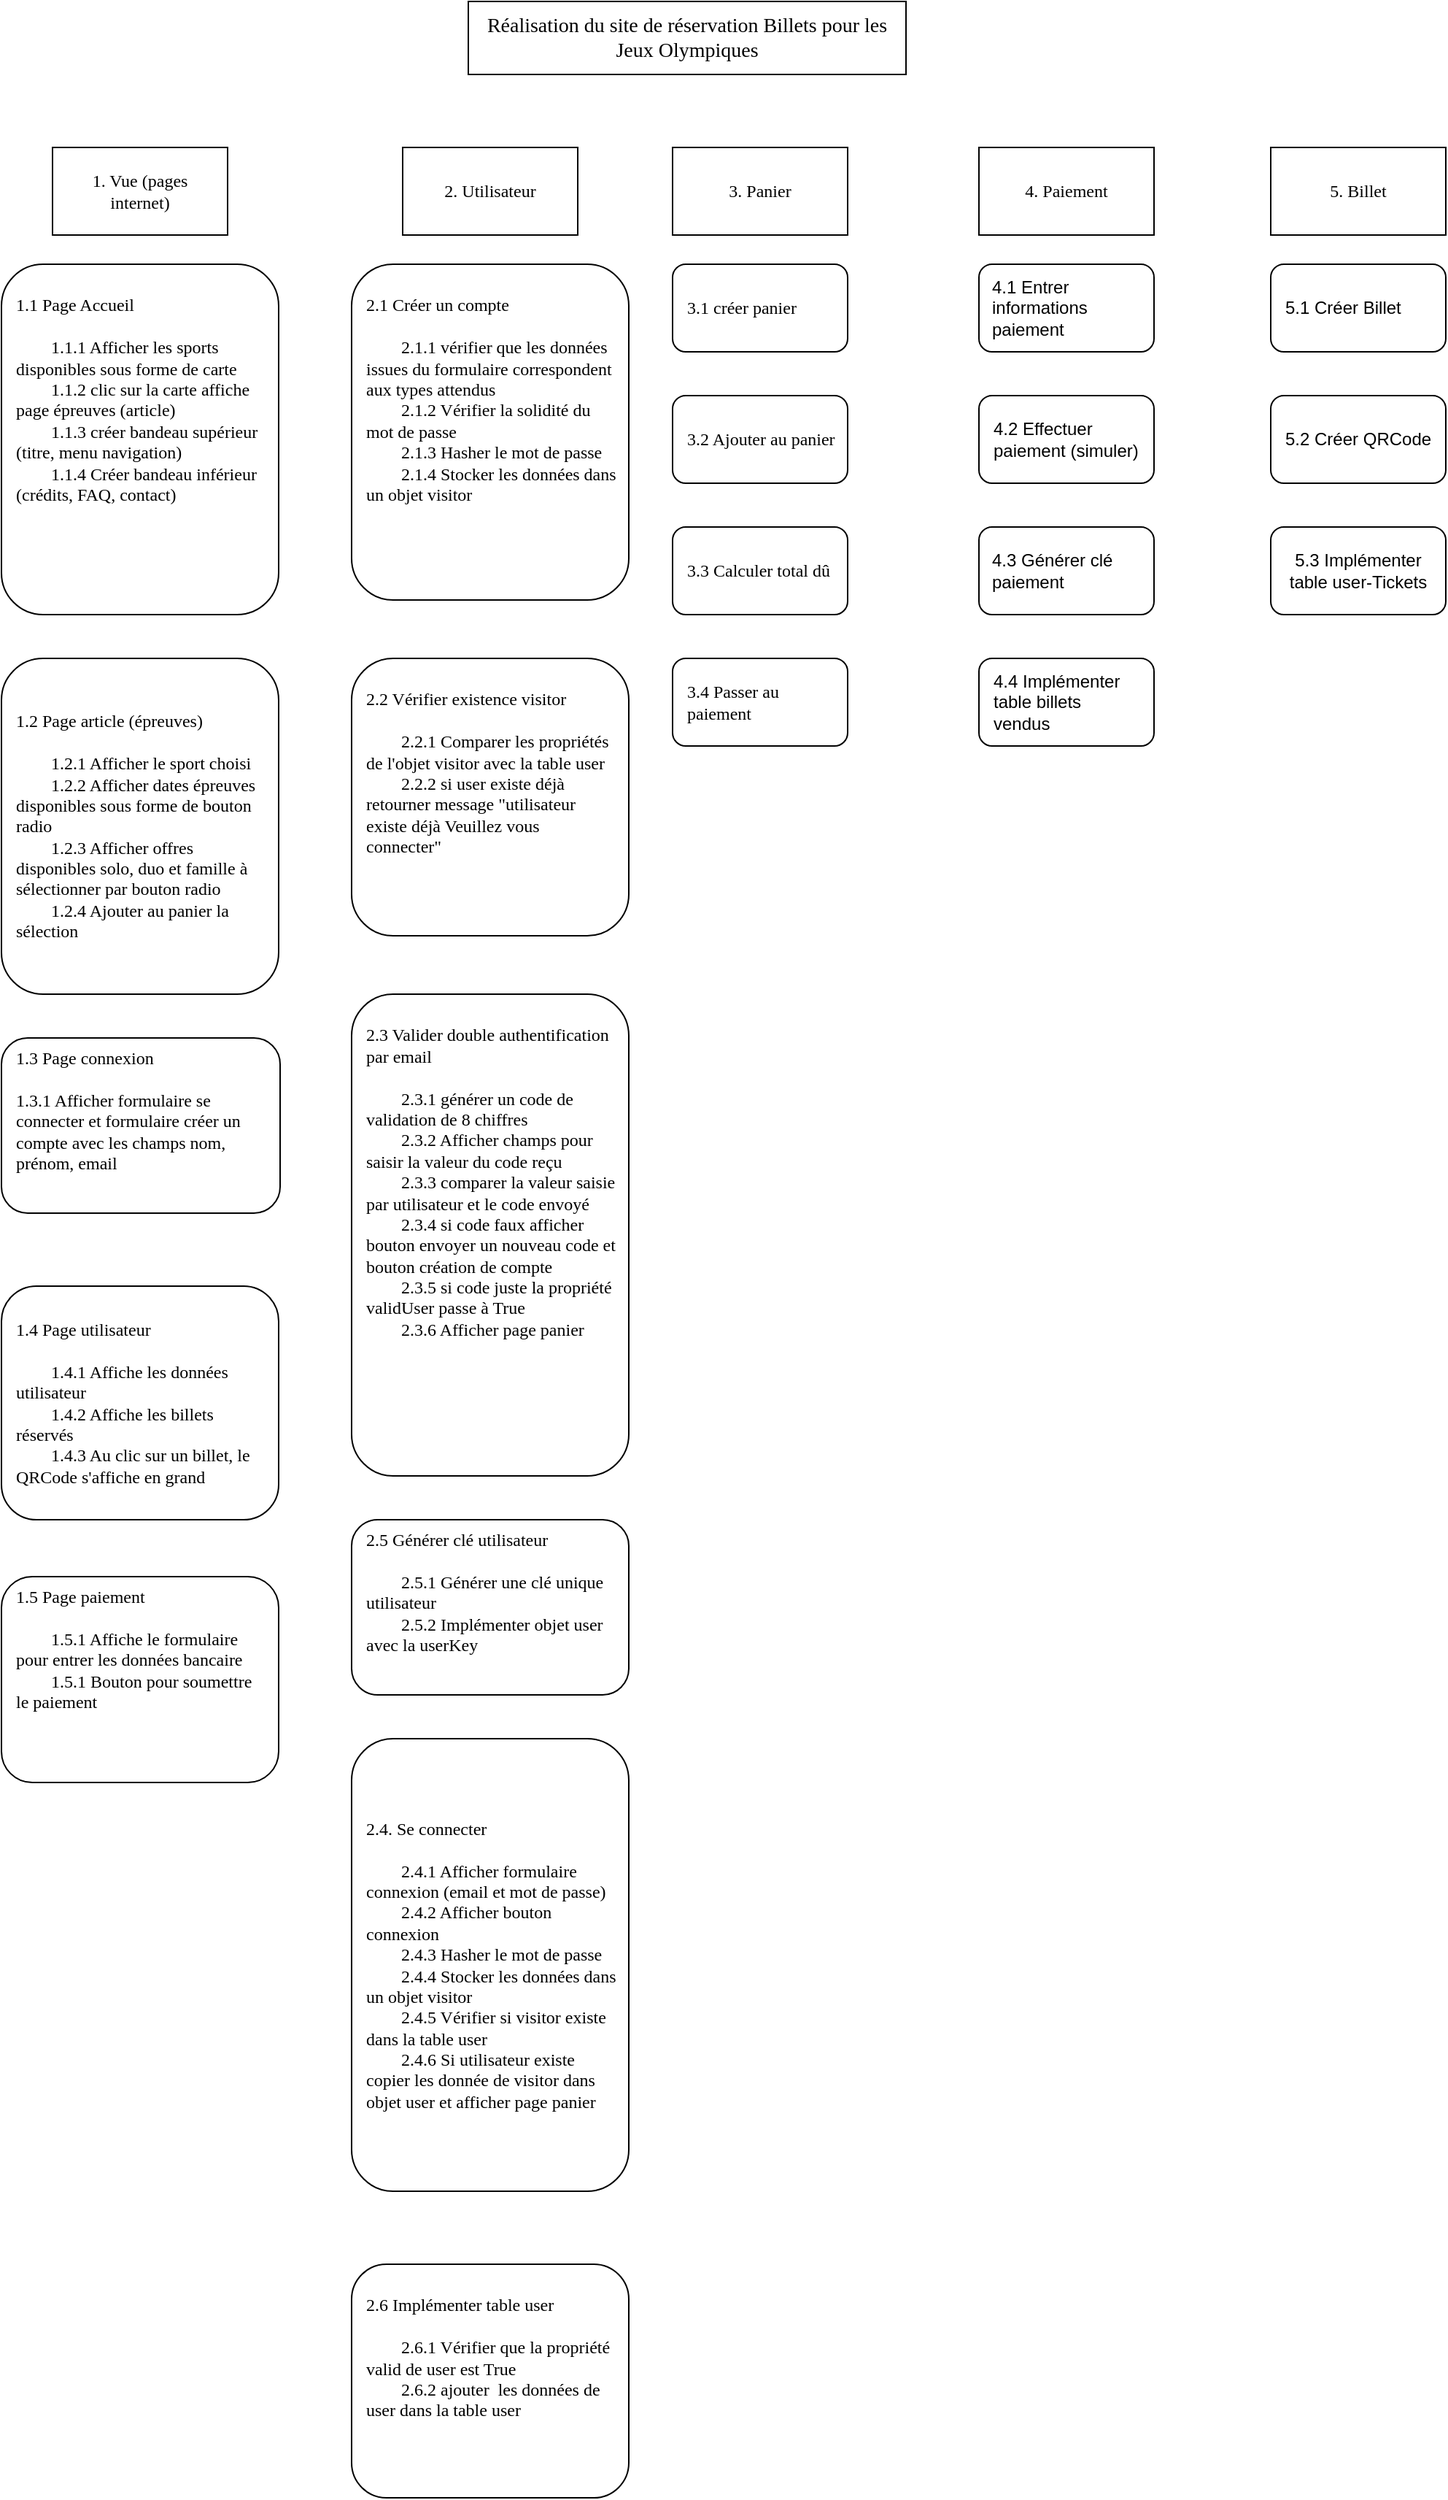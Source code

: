<mxfile version="24.2.5" type="github">
  <diagram name="Page-1" id="QU1jY9Tkd8GwuoRYvhUv">
    <mxGraphModel dx="794" dy="386" grid="1" gridSize="10" guides="1" tooltips="1" connect="1" arrows="1" fold="1" page="1" pageScale="1" pageWidth="827" pageHeight="1169" math="0" shadow="0">
      <root>
        <mxCell id="0" />
        <mxCell id="1" parent="0" />
        <mxCell id="j6DFhhQBlQ9trEZJzmF2-1" value="Réalisation du site de réservation Billets pour les Jeux Olympiques " style="rounded=0;whiteSpace=wrap;html=1;align=center;verticalAlign=middle;fontSize=14;fontFamily=Verdana;spacingLeft=8;spacingRight=8;" vertex="1" parent="1">
          <mxGeometry x="330" y="30" width="300" height="50" as="geometry" />
        </mxCell>
        <mxCell id="j6DFhhQBlQ9trEZJzmF2-2" value="1. Vue (pages internet) " style="rounded=0;whiteSpace=wrap;html=1;align=center;fontFamily=Verdana;spacingLeft=8;spacingRight=8;" vertex="1" parent="1">
          <mxGeometry x="45" y="130" width="120" height="60" as="geometry" />
        </mxCell>
        <mxCell id="j6DFhhQBlQ9trEZJzmF2-3" value="2. Utilisateur " style="rounded=0;whiteSpace=wrap;html=1;align=center;fontFamily=Verdana;spacingLeft=8;spacingRight=8;" vertex="1" parent="1">
          <mxGeometry x="285" y="130" width="120" height="60" as="geometry" />
        </mxCell>
        <mxCell id="j6DFhhQBlQ9trEZJzmF2-5" value="3. Panier " style="rounded=0;whiteSpace=wrap;html=1;align=center;fontFamily=Verdana;spacingLeft=8;spacingRight=8;" vertex="1" parent="1">
          <mxGeometry x="470" y="130" width="120" height="60" as="geometry" />
        </mxCell>
        <mxCell id="j6DFhhQBlQ9trEZJzmF2-6" value="4. Paiement" style="rounded=0;whiteSpace=wrap;html=1;align=center;fontFamily=Verdana;spacingLeft=8;spacingRight=8;" vertex="1" parent="1">
          <mxGeometry x="680" y="130" width="120" height="60" as="geometry" />
        </mxCell>
        <mxCell id="j6DFhhQBlQ9trEZJzmF2-7" value="5. Billet" style="rounded=0;whiteSpace=wrap;html=1;align=center;fontFamily=Verdana;spacingLeft=8;spacingRight=8;" vertex="1" parent="1">
          <mxGeometry x="880" y="130" width="120" height="60" as="geometry" />
        </mxCell>
        <mxCell id="j6DFhhQBlQ9trEZJzmF2-8" value="&lt;div&gt;&lt;br&gt;&lt;/div&gt;&lt;div&gt;1.1 Page Accueil&lt;/div&gt;&lt;div&gt;&amp;nbsp;&lt;br&gt;&lt;/div&gt;&lt;div&gt;&amp;nbsp;&lt;span style=&quot;white-space: pre;&quot;&gt;&#x9;&lt;/span&gt;1.1.1 Afficher les sports disponibles sous forme de carte &lt;br&gt;&lt;/div&gt;&lt;div&gt;&lt;span style=&quot;white-space: pre;&quot;&gt;&#x9;&lt;/span&gt;1.1.2 clic sur la carte affiche page épreuves (article)&lt;/div&gt;&lt;div&gt;&lt;span style=&quot;white-space: pre;&quot;&gt;&#x9;&lt;/span&gt;1.1.3 créer bandeau supérieur (titre, menu navigation)&lt;/div&gt;&lt;div&gt;&lt;span style=&quot;white-space: pre;&quot;&gt;&#x9;&lt;/span&gt;1.1.4 Créer bandeau inférieur (crédits, FAQ, contact)&lt;br&gt;&lt;/div&gt;" style="rounded=1;whiteSpace=wrap;html=1;align=left;fontFamily=Verdana;verticalAlign=top;spacingLeft=8;spacingRight=8;" vertex="1" parent="1">
          <mxGeometry x="10" y="210" width="190" height="240" as="geometry" />
        </mxCell>
        <mxCell id="j6DFhhQBlQ9trEZJzmF2-9" value="&lt;div&gt;1.2 Page article (épreuves)&lt;/div&gt;&lt;div&gt;&lt;br&gt;&lt;/div&gt;&lt;div&gt;&lt;span style=&quot;white-space: pre;&quot;&gt;&#x9;&lt;/span&gt;1.2.1 Afficher le sport choisi &lt;br&gt;&lt;/div&gt;&lt;div&gt;&lt;span style=&quot;white-space: pre;&quot;&gt;&#x9;&lt;/span&gt;1.2.2 Afficher dates épreuves disponibles sous forme de bouton radio&lt;/div&gt;&lt;div&gt;&lt;span style=&quot;white-space: pre;&quot;&gt;&#x9;&lt;/span&gt;1.2.3 Afficher offres disponibles solo, duo et famille à sélectionner par bouton radio&lt;/div&gt;&lt;div&gt;&lt;span style=&quot;white-space: pre;&quot;&gt;&#x9;&lt;/span&gt;1.2.4 Ajouter au panier la sélection&lt;br&gt;&lt;/div&gt;" style="rounded=1;whiteSpace=wrap;html=1;align=left;fontFamily=Verdana;spacingLeft=8;spacingRight=8;" vertex="1" parent="1">
          <mxGeometry x="10" y="480" width="190" height="230" as="geometry" />
        </mxCell>
        <mxCell id="j6DFhhQBlQ9trEZJzmF2-10" value="&lt;div&gt;1.3 Page connexion &lt;br&gt;&lt;/div&gt;&lt;div&gt;&lt;br&gt;&lt;/div&gt;&lt;div&gt;1.3.1 Afficher formulaire se connecter et formulaire créer un compte avec les champs nom, prénom, email&lt;br&gt;&lt;/div&gt;" style="rounded=1;whiteSpace=wrap;html=1;align=left;fontFamily=Verdana;spacingLeft=8;spacingRight=8;verticalAlign=top;" vertex="1" parent="1">
          <mxGeometry x="10" y="740" width="191" height="120" as="geometry" />
        </mxCell>
        <mxCell id="j6DFhhQBlQ9trEZJzmF2-11" value="&lt;div&gt;1.4 Page utilisateur &lt;br&gt;&lt;/div&gt;&lt;div&gt;&lt;br&gt;&lt;/div&gt;&lt;div&gt;&lt;span style=&quot;white-space: pre;&quot;&gt;&#x9;&lt;/span&gt;1.4.1 Affiche les données utilisateur&lt;/div&gt;&lt;div&gt;&lt;span style=&quot;white-space: pre;&quot;&gt;&#x9;&lt;/span&gt;1.4.2 Affiche les billets réservés&lt;/div&gt;&lt;div&gt;&lt;span style=&quot;white-space: pre;&quot;&gt;&#x9;&lt;/span&gt;1.4.3 Au clic sur un billet, le QRCode s&#39;affiche en grand &lt;br&gt;&lt;/div&gt;" style="rounded=1;whiteSpace=wrap;html=1;align=left;fontFamily=Verdana;spacingLeft=8;spacingRight=8;" vertex="1" parent="1">
          <mxGeometry x="10" y="910" width="190" height="160" as="geometry" />
        </mxCell>
        <mxCell id="j6DFhhQBlQ9trEZJzmF2-12" value="&lt;div&gt;1.5 Page paiement&lt;/div&gt;&lt;div&gt;&lt;br&gt;&lt;/div&gt;&lt;div&gt;&lt;span style=&quot;white-space: pre;&quot;&gt;&#x9;&lt;/span&gt;1.5.1 Affiche le formulaire pour entrer les données bancaire &lt;br&gt;&lt;/div&gt;&lt;div&gt;&lt;span style=&quot;white-space: pre;&quot;&gt;&#x9;&lt;/span&gt;1.5.1 Bouton pour soumettre le paiement&lt;br&gt;&lt;/div&gt;" style="rounded=1;whiteSpace=wrap;html=1;align=left;fontFamily=Verdana;spacingLeft=8;spacingRight=8;verticalAlign=top;" vertex="1" parent="1">
          <mxGeometry x="10" y="1109" width="190" height="141" as="geometry" />
        </mxCell>
        <mxCell id="j6DFhhQBlQ9trEZJzmF2-13" value="&lt;div&gt;&lt;br&gt;&lt;/div&gt;&lt;div&gt;2.1 Créer un compte&lt;/div&gt;&lt;div&gt;&lt;br&gt;&lt;/div&gt;&lt;div&gt;&lt;span style=&quot;white-space: pre;&quot;&gt;&#x9;&lt;/span&gt;2.1.1 vérifier que les données issues du formulaire correspondent aux types attendus &lt;br&gt;&lt;/div&gt;&lt;div&gt;&lt;span style=&quot;white-space: pre;&quot;&gt;&#x9;&lt;/span&gt;2.1.2 Vérifier la solidité du mot de passe &lt;br&gt;&lt;/div&gt;&lt;div&gt;&lt;span style=&quot;white-space: pre;&quot;&gt;&#x9;&lt;/span&gt;2.1.3 Hasher le mot de passe &lt;br&gt;&lt;/div&gt;&lt;div&gt;&lt;span style=&quot;white-space: pre;&quot;&gt;&#x9;&lt;/span&gt;2.1.4 Stocker les données dans un objet visitor&lt;/div&gt;&lt;div&gt;&amp;nbsp;&lt;br&gt; &lt;/div&gt;" style="rounded=1;html=1;align=left;fontFamily=Verdana;spacingLeft=8;spacingRight=8;verticalAlign=top;whiteSpace=wrap;" vertex="1" parent="1">
          <mxGeometry x="250" y="210" width="190" height="230" as="geometry" />
        </mxCell>
        <mxCell id="j6DFhhQBlQ9trEZJzmF2-14" value="&lt;div&gt;&lt;br&gt;&lt;/div&gt;&lt;div&gt;2.2 Vérifier existence visitor&lt;br&gt;&lt;/div&gt;&lt;div&gt;&lt;br&gt;&lt;/div&gt;&lt;div&gt;&lt;span style=&quot;white-space: pre;&quot;&gt;&#x9;&lt;/span&gt;2.2.1 Comparer les propriétés de l&#39;objet visitor avec la table user&lt;/div&gt;&lt;div&gt;&lt;span style=&quot;white-space: pre;&quot;&gt;&#x9;&lt;/span&gt;2.2.2 si user existe déjà retourner message &quot;utilisateur existe déjà Veuillez vous connecter&quot;&lt;/div&gt;&lt;div&gt;&lt;br&gt;&lt;/div&gt;&lt;div&gt;&lt;br&gt;&lt;/div&gt;" style="rounded=1;whiteSpace=wrap;html=1;align=left;fontFamily=Verdana;spacingLeft=8;spacingRight=8;verticalAlign=top;" vertex="1" parent="1">
          <mxGeometry x="250" y="480" width="190" height="190" as="geometry" />
        </mxCell>
        <mxCell id="j6DFhhQBlQ9trEZJzmF2-15" value="&lt;div&gt;&lt;br&gt;&lt;/div&gt;&lt;div&gt;2.3 Valider double authentification par email&lt;/div&gt;&lt;div&gt;&lt;br&gt;&lt;/div&gt;&lt;div&gt;&lt;span style=&quot;white-space: pre;&quot;&gt;&#x9;&lt;/span&gt;2.3.1 générer un code de validation de 8 chiffres &lt;br&gt;&lt;/div&gt;&lt;div&gt;&lt;span style=&quot;white-space: pre;&quot;&gt;&#x9;&lt;/span&gt;2.3.2 Afficher champs pour saisir la valeur du code reçu &lt;br&gt;&lt;/div&gt;&lt;div&gt;&lt;span style=&quot;white-space: pre;&quot;&gt;&#x9;&lt;/span&gt;2.3.3 comparer la valeur saisie par utilisateur et le code envoyé &lt;br&gt;&lt;/div&gt;&lt;div&gt;&lt;span style=&quot;white-space: pre;&quot;&gt;&#x9;&lt;/span&gt;2.3.4 si code faux afficher bouton envoyer un nouveau code et bouton création de compte&lt;/div&gt;&lt;div&gt;&lt;span style=&quot;white-space: pre;&quot;&gt;&#x9;&lt;/span&gt;2.3.5 si code juste la propriété validUser passe à True&lt;/div&gt;&lt;div&gt;&lt;span style=&quot;white-space: pre;&quot;&gt;&#x9;&lt;/span&gt;2.3.6 Afficher page panier &lt;br&gt;&lt;/div&gt;" style="rounded=1;whiteSpace=wrap;html=1;align=left;fontFamily=Verdana;spacingLeft=8;spacingRight=8;verticalAlign=top;" vertex="1" parent="1">
          <mxGeometry x="250" y="710" width="190" height="330" as="geometry" />
        </mxCell>
        <mxCell id="j6DFhhQBlQ9trEZJzmF2-16" value="&lt;div&gt;2.4. Se connecter &lt;br&gt;&lt;/div&gt;&lt;div&gt;&lt;span style=&quot;white-space: pre;&quot;&gt;&#x9;&lt;/span&gt;&lt;/div&gt;&lt;div&gt;&lt;span style=&quot;white-space: pre;&quot;&gt;&#x9;&lt;/span&gt;2.4.1 Afficher formulaire connexion (email et mot de passe)&lt;/div&gt;&lt;div&gt;&lt;span style=&quot;white-space: pre;&quot;&gt;&#x9;&lt;/span&gt;2.4.2 Afficher bouton connexion &lt;br&gt;&lt;/div&gt;&lt;div&gt;&lt;span style=&quot;white-space: pre;&quot;&gt;&#x9;&lt;/span&gt;2.4.3 Hasher le mot de passe&amp;nbsp;&lt;/div&gt;&lt;div&gt;&lt;span style=&quot;white-space: pre;&quot;&gt;&#x9;&lt;/span&gt;2.4.4 Stocker les données dans un objet visitor&amp;nbsp;&lt;/div&gt;&lt;div&gt;&lt;span style=&quot;white-space: pre;&quot;&gt;&#x9;&lt;/span&gt;2.4.5 Vérifier si visitor existe dans la table user&lt;/div&gt;&lt;div&gt;&lt;span style=&quot;white-space: pre;&quot;&gt;&#x9;&lt;/span&gt;2.4.6 Si utilisateur existe copier les donnée de visitor dans objet user et afficher page panier &amp;nbsp; &lt;br&gt;&lt;/div&gt;" style="rounded=1;whiteSpace=wrap;html=1;align=left;fontFamily=Verdana;spacingLeft=8;spacingRight=8;" vertex="1" parent="1">
          <mxGeometry x="250" y="1220" width="190" height="310" as="geometry" />
        </mxCell>
        <mxCell id="j6DFhhQBlQ9trEZJzmF2-17" value="&lt;div&gt;2.5 Générer clé utilisateur&lt;/div&gt;&lt;div&gt;&lt;br&gt;&lt;/div&gt;&lt;div&gt;&lt;span style=&quot;white-space: pre;&quot;&gt;&#x9;&lt;/span&gt;2.5.1 Générer une clé unique utilisateur&lt;/div&gt;&lt;div&gt;&lt;span style=&quot;white-space: pre;&quot;&gt;&#x9;&lt;/span&gt;2.5.2 Implémenter objet user avec la userKey&lt;br&gt; &lt;/div&gt;" style="rounded=1;whiteSpace=wrap;html=1;align=left;fontFamily=Verdana;spacingLeft=8;spacingRight=8;verticalAlign=top;" vertex="1" parent="1">
          <mxGeometry x="250" y="1070" width="190" height="120" as="geometry" />
        </mxCell>
        <mxCell id="j6DFhhQBlQ9trEZJzmF2-18" value="&lt;div&gt;&lt;br&gt;&lt;/div&gt;&lt;div&gt;2.6 Implémenter table user&lt;/div&gt;&lt;div&gt;&lt;br&gt;&lt;/div&gt;&lt;div&gt;&lt;span style=&quot;white-space: pre;&quot;&gt;&#x9;&lt;/span&gt;2.6.1 Vérifier que la propriété valid de user est True &lt;br&gt;&lt;/div&gt;&lt;div&gt;&lt;span style=&quot;white-space: pre;&quot;&gt;&#x9;&lt;/span&gt;2.6.2 ajouter&amp;nbsp; les données de user dans la table user &lt;br&gt;&lt;/div&gt;&lt;div&gt;&lt;br&gt;&lt;/div&gt;" style="rounded=1;whiteSpace=wrap;html=1;align=left;fontFamily=Verdana;spacingLeft=8;spacingRight=8;verticalAlign=top;" vertex="1" parent="1">
          <mxGeometry x="250" y="1580" width="190" height="160" as="geometry" />
        </mxCell>
        <mxCell id="j6DFhhQBlQ9trEZJzmF2-19" value="3.1 créer panier " style="rounded=1;whiteSpace=wrap;html=1;align=left;fontFamily=Verdana;spacingLeft=8;spacingRight=8;" vertex="1" parent="1">
          <mxGeometry x="470" y="210" width="120" height="60" as="geometry" />
        </mxCell>
        <mxCell id="j6DFhhQBlQ9trEZJzmF2-20" value="3.2 Ajouter au panier " style="rounded=1;whiteSpace=wrap;html=1;align=left;fontFamily=Verdana;spacingLeft=8;spacingRight=8;" vertex="1" parent="1">
          <mxGeometry x="470" y="300" width="120" height="60" as="geometry" />
        </mxCell>
        <mxCell id="j6DFhhQBlQ9trEZJzmF2-21" value="3.3 Calculer total dû" style="rounded=1;whiteSpace=wrap;html=1;align=left;fontFamily=Verdana;spacingLeft=8;spacingRight=8;" vertex="1" parent="1">
          <mxGeometry x="470" y="390" width="120" height="60" as="geometry" />
        </mxCell>
        <mxCell id="j6DFhhQBlQ9trEZJzmF2-22" value="3.4 Passer au paiement" style="rounded=1;whiteSpace=wrap;html=1;align=left;fontFamily=Verdana;spacingLeft=8;spacingRight=8;" vertex="1" parent="1">
          <mxGeometry x="470" y="480" width="120" height="60" as="geometry" />
        </mxCell>
        <mxCell id="j6DFhhQBlQ9trEZJzmF2-23" value="&lt;div align=&quot;left&quot;&gt;4.1 Entrer informations paiement&lt;br&gt;&lt;/div&gt;" style="rounded=1;whiteSpace=wrap;html=1;spacingLeft=8;spacingRight=8;" vertex="1" parent="1">
          <mxGeometry x="680" y="210" width="120" height="60" as="geometry" />
        </mxCell>
        <mxCell id="j6DFhhQBlQ9trEZJzmF2-24" value="4.2 Effectuer paiement (simuler)" style="rounded=1;whiteSpace=wrap;html=1;align=left;spacingLeft=8;spacingRight=8;" vertex="1" parent="1">
          <mxGeometry x="680" y="300" width="120" height="60" as="geometry" />
        </mxCell>
        <mxCell id="j6DFhhQBlQ9trEZJzmF2-25" value="&lt;div align=&quot;left&quot;&gt;4.3 Générer clé paiement&lt;br&gt;&lt;/div&gt;" style="rounded=1;whiteSpace=wrap;html=1;spacingLeft=8;spacingRight=8;" vertex="1" parent="1">
          <mxGeometry x="680" y="390" width="120" height="60" as="geometry" />
        </mxCell>
        <mxCell id="j6DFhhQBlQ9trEZJzmF2-26" value="&lt;div align=&quot;left&quot;&gt;4.4 Implémenter table billets vendus &lt;/div&gt;" style="rounded=1;whiteSpace=wrap;html=1;align=left;spacingLeft=8;spacingRight=8;" vertex="1" parent="1">
          <mxGeometry x="680" y="480" width="120" height="60" as="geometry" />
        </mxCell>
        <mxCell id="j6DFhhQBlQ9trEZJzmF2-27" value="&lt;div align=&quot;left&quot;&gt;5.1 Créer Billet&lt;br&gt;&lt;/div&gt;" style="rounded=1;whiteSpace=wrap;html=1;align=left;spacingLeft=8;spacingRight=8;" vertex="1" parent="1">
          <mxGeometry x="880" y="210" width="120" height="60" as="geometry" />
        </mxCell>
        <mxCell id="j6DFhhQBlQ9trEZJzmF2-28" value="&lt;div&gt;5.2 Créer QRCode&lt;br&gt;&lt;/div&gt;" style="rounded=1;whiteSpace=wrap;html=1;align=left;spacingLeft=8;spacingRight=8;" vertex="1" parent="1">
          <mxGeometry x="880" y="300" width="120" height="60" as="geometry" />
        </mxCell>
        <mxCell id="j6DFhhQBlQ9trEZJzmF2-29" value="5.3 Implémenter table user-Tickets" style="rounded=1;whiteSpace=wrap;html=1;spacingLeft=8;spacingRight=8;" vertex="1" parent="1">
          <mxGeometry x="880" y="390" width="120" height="60" as="geometry" />
        </mxCell>
      </root>
    </mxGraphModel>
  </diagram>
</mxfile>
